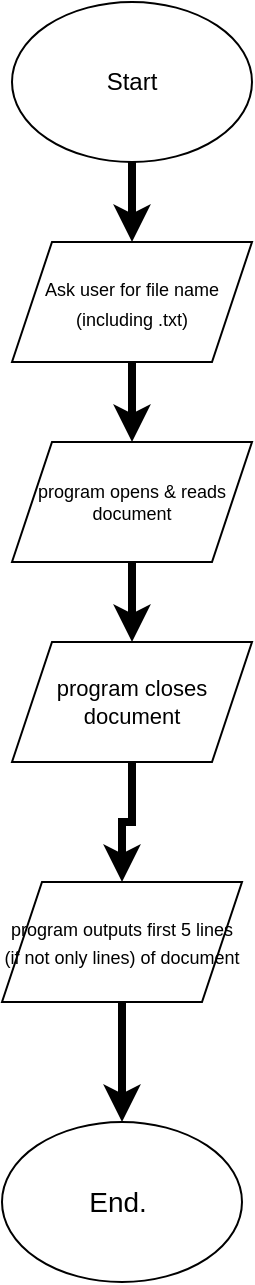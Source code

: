 <mxfile version="20.1.1" type="github"><diagram id="j3eWkv8kpGqXcSFRwW4F" name="Page-1"><mxGraphModel dx="300" dy="531" grid="1" gridSize="10" guides="1" tooltips="1" connect="1" arrows="1" fold="1" page="1" pageScale="1" pageWidth="850" pageHeight="1100" math="0" shadow="0"><root><mxCell id="0"/><mxCell id="1" parent="0"/><mxCell id="3ljZ6sLt7nNO2s_Pfr9n-11" value="" style="edgeStyle=orthogonalEdgeStyle;rounded=0;orthogonalLoop=1;jettySize=auto;html=1;fontSize=14;strokeWidth=4;" edge="1" parent="1" source="3ljZ6sLt7nNO2s_Pfr9n-1" target="3ljZ6sLt7nNO2s_Pfr9n-2"><mxGeometry relative="1" as="geometry"/></mxCell><mxCell id="3ljZ6sLt7nNO2s_Pfr9n-1" value="Start" style="ellipse;whiteSpace=wrap;html=1;" vertex="1" parent="1"><mxGeometry x="365" y="40" width="120" height="80" as="geometry"/></mxCell><mxCell id="3ljZ6sLt7nNO2s_Pfr9n-10" value="" style="edgeStyle=orthogonalEdgeStyle;rounded=0;orthogonalLoop=1;jettySize=auto;html=1;fontSize=14;strokeWidth=4;" edge="1" parent="1" source="3ljZ6sLt7nNO2s_Pfr9n-2" target="3ljZ6sLt7nNO2s_Pfr9n-3"><mxGeometry relative="1" as="geometry"/></mxCell><mxCell id="3ljZ6sLt7nNO2s_Pfr9n-2" value="&lt;font style=&quot;font-size: 9px;&quot;&gt;Ask user for file name (including .txt)&lt;/font&gt;" style="shape=parallelogram;perimeter=parallelogramPerimeter;whiteSpace=wrap;html=1;fixedSize=1;" vertex="1" parent="1"><mxGeometry x="365" y="160" width="120" height="60" as="geometry"/></mxCell><mxCell id="3ljZ6sLt7nNO2s_Pfr9n-9" value="" style="edgeStyle=orthogonalEdgeStyle;rounded=0;orthogonalLoop=1;jettySize=auto;html=1;fontSize=14;strokeWidth=4;" edge="1" parent="1" source="3ljZ6sLt7nNO2s_Pfr9n-3" target="3ljZ6sLt7nNO2s_Pfr9n-4"><mxGeometry relative="1" as="geometry"/></mxCell><mxCell id="3ljZ6sLt7nNO2s_Pfr9n-3" value="program opens &amp;amp; reads document" style="shape=parallelogram;perimeter=parallelogramPerimeter;whiteSpace=wrap;html=1;fixedSize=1;fontSize=9;" vertex="1" parent="1"><mxGeometry x="365" y="260" width="120" height="60" as="geometry"/></mxCell><mxCell id="3ljZ6sLt7nNO2s_Pfr9n-8" value="" style="edgeStyle=orthogonalEdgeStyle;rounded=0;orthogonalLoop=1;jettySize=auto;html=1;fontSize=14;strokeWidth=4;" edge="1" parent="1" source="3ljZ6sLt7nNO2s_Pfr9n-4" target="3ljZ6sLt7nNO2s_Pfr9n-5"><mxGeometry relative="1" as="geometry"><Array as="points"><mxPoint x="425" y="450"/><mxPoint x="420" y="450"/></Array></mxGeometry></mxCell><mxCell id="3ljZ6sLt7nNO2s_Pfr9n-4" value="&lt;font style=&quot;font-size: 11px;&quot;&gt;program closes document&lt;/font&gt;" style="shape=parallelogram;perimeter=parallelogramPerimeter;whiteSpace=wrap;html=1;fixedSize=1;fontSize=9;" vertex="1" parent="1"><mxGeometry x="365" y="360" width="120" height="60" as="geometry"/></mxCell><mxCell id="3ljZ6sLt7nNO2s_Pfr9n-7" value="" style="edgeStyle=orthogonalEdgeStyle;rounded=0;orthogonalLoop=1;jettySize=auto;html=1;fontSize=14;strokeWidth=4;" edge="1" parent="1" source="3ljZ6sLt7nNO2s_Pfr9n-5" target="3ljZ6sLt7nNO2s_Pfr9n-6"><mxGeometry relative="1" as="geometry"/></mxCell><mxCell id="3ljZ6sLt7nNO2s_Pfr9n-5" value="&lt;font style=&quot;font-size: 9px;&quot;&gt;program outputs first 5 lines (if not only lines) of document&lt;/font&gt;" style="shape=parallelogram;perimeter=parallelogramPerimeter;whiteSpace=wrap;html=1;fixedSize=1;fontSize=11;" vertex="1" parent="1"><mxGeometry x="360" y="480" width="120" height="60" as="geometry"/></mxCell><mxCell id="3ljZ6sLt7nNO2s_Pfr9n-6" value="&lt;font style=&quot;font-size: 14px;&quot;&gt;End.&amp;nbsp;&lt;/font&gt;" style="ellipse;whiteSpace=wrap;html=1;fontSize=9;" vertex="1" parent="1"><mxGeometry x="360" y="600" width="120" height="80" as="geometry"/></mxCell></root></mxGraphModel></diagram></mxfile>